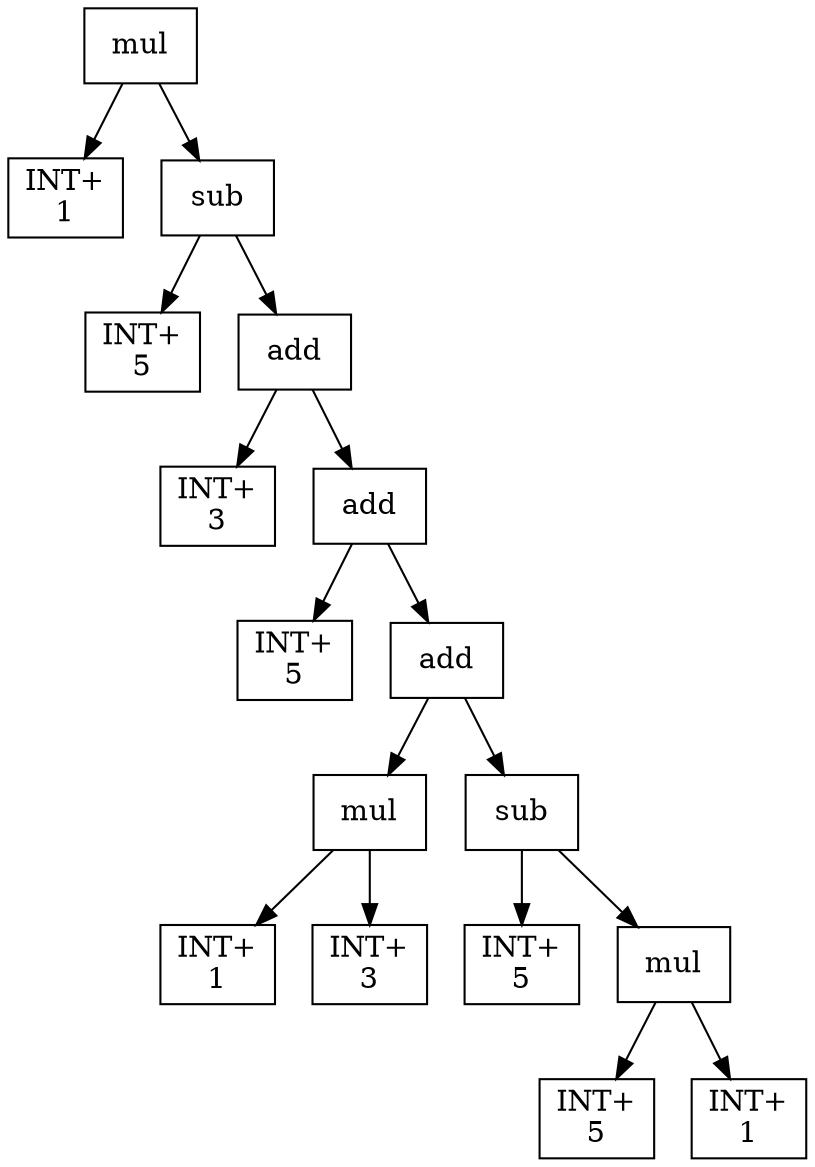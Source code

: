 digraph expr {
  node [shape=box];
  n1 [label="mul"];
  n2 [label="INT+\n1"];
  n3 [label="sub"];
  n4 [label="INT+\n5"];
  n5 [label="add"];
  n6 [label="INT+\n3"];
  n7 [label="add"];
  n8 [label="INT+\n5"];
  n9 [label="add"];
  n10 [label="mul"];
  n11 [label="INT+\n1"];
  n12 [label="INT+\n3"];
  n10 -> n11;
  n10 -> n12;
  n13 [label="sub"];
  n14 [label="INT+\n5"];
  n15 [label="mul"];
  n16 [label="INT+\n5"];
  n17 [label="INT+\n1"];
  n15 -> n16;
  n15 -> n17;
  n13 -> n14;
  n13 -> n15;
  n9 -> n10;
  n9 -> n13;
  n7 -> n8;
  n7 -> n9;
  n5 -> n6;
  n5 -> n7;
  n3 -> n4;
  n3 -> n5;
  n1 -> n2;
  n1 -> n3;
}